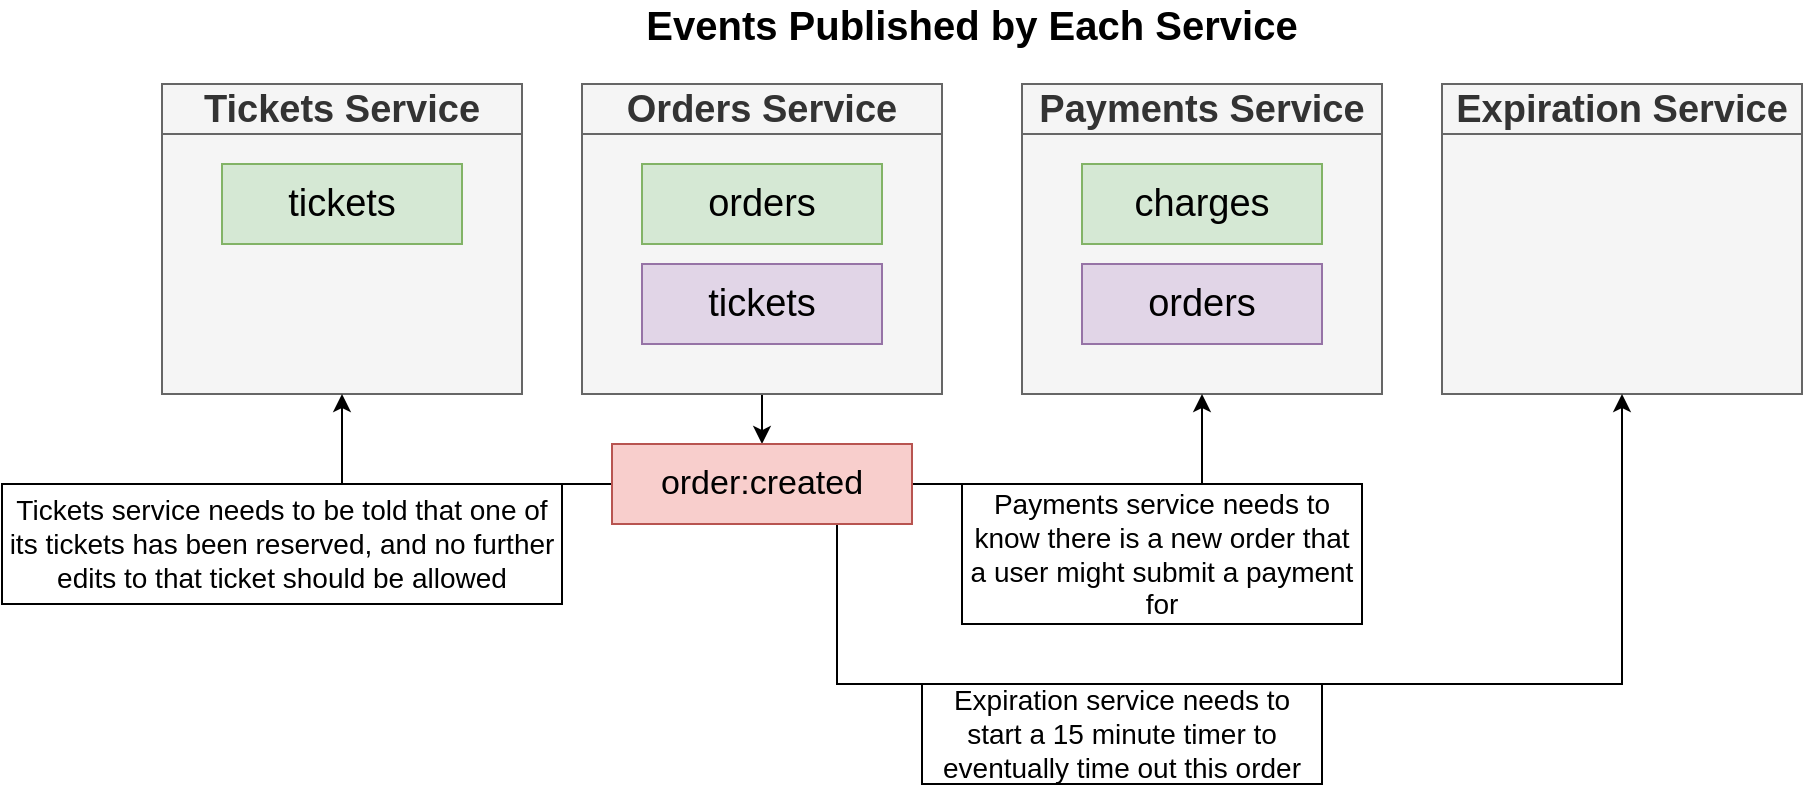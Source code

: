 <mxfile version="13.0.4" type="github">
  <diagram id="_OgnPNasMEZivwnT4MXi" name="01 - expiration">
    <mxGraphModel dx="910" dy="448" grid="1" gridSize="10" guides="1" tooltips="1" connect="1" arrows="1" fold="1" page="1" pageScale="1" pageWidth="1920" pageHeight="1200" math="0" shadow="0">
      <root>
        <mxCell id="0" />
        <mxCell id="1" parent="0" />
        <mxCell id="RuMmO5bfMK2gbvoes_O5-1" value="Tickets Service" style="rounded=0;whiteSpace=wrap;html=1;fontSize=19;fillColor=#f5f5f5;strokeColor=#666666;fontColor=#333333;fontStyle=1" vertex="1" parent="1">
          <mxGeometry x="700" y="180" width="180" height="25" as="geometry" />
        </mxCell>
        <mxCell id="RuMmO5bfMK2gbvoes_O5-2" value="" style="rounded=0;whiteSpace=wrap;html=1;fontSize=22;fillColor=#f5f5f5;strokeColor=#666666;fontColor=#333333;fontStyle=1" vertex="1" parent="1">
          <mxGeometry x="700" y="205" width="180" height="130" as="geometry" />
        </mxCell>
        <mxCell id="RuMmO5bfMK2gbvoes_O5-3" value="Orders Service" style="rounded=0;whiteSpace=wrap;html=1;fontSize=19;fillColor=#f5f5f5;strokeColor=#666666;fontColor=#333333;fontStyle=1" vertex="1" parent="1">
          <mxGeometry x="910" y="180" width="180" height="25" as="geometry" />
        </mxCell>
        <mxCell id="RuMmO5bfMK2gbvoes_O5-4" style="edgeStyle=orthogonalEdgeStyle;rounded=0;orthogonalLoop=1;jettySize=auto;html=1;exitX=0.5;exitY=1;exitDx=0;exitDy=0;fontSize=17;" edge="1" parent="1" source="RuMmO5bfMK2gbvoes_O5-5" target="RuMmO5bfMK2gbvoes_O5-18">
          <mxGeometry relative="1" as="geometry" />
        </mxCell>
        <mxCell id="RuMmO5bfMK2gbvoes_O5-5" value="" style="rounded=0;whiteSpace=wrap;html=1;fontSize=22;fillColor=#f5f5f5;strokeColor=#666666;fontColor=#333333;fontStyle=1" vertex="1" parent="1">
          <mxGeometry x="910" y="205" width="180" height="130" as="geometry" />
        </mxCell>
        <mxCell id="RuMmO5bfMK2gbvoes_O5-6" value="Expiration Service" style="rounded=0;whiteSpace=wrap;html=1;fontSize=19;fillColor=#f5f5f5;strokeColor=#666666;fontColor=#333333;fontStyle=1" vertex="1" parent="1">
          <mxGeometry x="1340" y="180" width="180" height="25" as="geometry" />
        </mxCell>
        <mxCell id="RuMmO5bfMK2gbvoes_O5-7" value="" style="rounded=0;whiteSpace=wrap;html=1;fontSize=22;fillColor=#f5f5f5;strokeColor=#666666;fontColor=#333333;fontStyle=1" vertex="1" parent="1">
          <mxGeometry x="1340" y="205" width="180" height="130" as="geometry" />
        </mxCell>
        <mxCell id="RuMmO5bfMK2gbvoes_O5-8" value="Payments Service" style="rounded=0;whiteSpace=wrap;html=1;fontSize=19;fillColor=#f5f5f5;strokeColor=#666666;fontColor=#333333;fontStyle=1" vertex="1" parent="1">
          <mxGeometry x="1130" y="180" width="180" height="25" as="geometry" />
        </mxCell>
        <mxCell id="RuMmO5bfMK2gbvoes_O5-9" value="" style="rounded=0;whiteSpace=wrap;html=1;fontSize=22;fillColor=#f5f5f5;strokeColor=#666666;fontColor=#333333;fontStyle=1" vertex="1" parent="1">
          <mxGeometry x="1130" y="205" width="180" height="130" as="geometry" />
        </mxCell>
        <mxCell id="RuMmO5bfMK2gbvoes_O5-10" value="tickets" style="rounded=0;whiteSpace=wrap;html=1;fontSize=19;fillColor=#d5e8d4;strokeColor=#82b366;" vertex="1" parent="1">
          <mxGeometry x="730" y="220" width="120" height="40" as="geometry" />
        </mxCell>
        <mxCell id="RuMmO5bfMK2gbvoes_O5-11" value="orders" style="rounded=0;whiteSpace=wrap;html=1;fontSize=19;fillColor=#d5e8d4;strokeColor=#82b366;" vertex="1" parent="1">
          <mxGeometry x="940" y="220" width="120" height="40" as="geometry" />
        </mxCell>
        <mxCell id="RuMmO5bfMK2gbvoes_O5-12" value="tickets" style="rounded=0;whiteSpace=wrap;html=1;fontSize=19;fillColor=#e1d5e7;strokeColor=#9673a6;" vertex="1" parent="1">
          <mxGeometry x="940" y="270" width="120" height="40" as="geometry" />
        </mxCell>
        <mxCell id="RuMmO5bfMK2gbvoes_O5-13" value="charges" style="rounded=0;whiteSpace=wrap;html=1;fontSize=19;fillColor=#d5e8d4;strokeColor=#82b366;" vertex="1" parent="1">
          <mxGeometry x="1160" y="220" width="120" height="40" as="geometry" />
        </mxCell>
        <mxCell id="RuMmO5bfMK2gbvoes_O5-14" value="orders" style="rounded=0;whiteSpace=wrap;html=1;fontSize=19;fillColor=#e1d5e7;strokeColor=#9673a6;" vertex="1" parent="1">
          <mxGeometry x="1160" y="270" width="120" height="40" as="geometry" />
        </mxCell>
        <mxCell id="RuMmO5bfMK2gbvoes_O5-15" style="edgeStyle=orthogonalEdgeStyle;rounded=0;orthogonalLoop=1;jettySize=auto;html=1;exitX=0;exitY=0.5;exitDx=0;exitDy=0;entryX=0.5;entryY=1;entryDx=0;entryDy=0;fontSize=14;" edge="1" parent="1" source="RuMmO5bfMK2gbvoes_O5-18" target="RuMmO5bfMK2gbvoes_O5-2">
          <mxGeometry relative="1" as="geometry" />
        </mxCell>
        <mxCell id="RuMmO5bfMK2gbvoes_O5-16" style="edgeStyle=orthogonalEdgeStyle;rounded=0;orthogonalLoop=1;jettySize=auto;html=1;exitX=1;exitY=0.5;exitDx=0;exitDy=0;entryX=0.5;entryY=1;entryDx=0;entryDy=0;fontSize=14;" edge="1" parent="1" source="RuMmO5bfMK2gbvoes_O5-18" target="RuMmO5bfMK2gbvoes_O5-9">
          <mxGeometry relative="1" as="geometry" />
        </mxCell>
        <mxCell id="RuMmO5bfMK2gbvoes_O5-17" style="edgeStyle=orthogonalEdgeStyle;rounded=0;orthogonalLoop=1;jettySize=auto;html=1;exitX=0.75;exitY=1;exitDx=0;exitDy=0;fontSize=14;" edge="1" parent="1" source="RuMmO5bfMK2gbvoes_O5-18" target="RuMmO5bfMK2gbvoes_O5-7">
          <mxGeometry relative="1" as="geometry">
            <Array as="points">
              <mxPoint x="1037" y="480" />
              <mxPoint x="1430" y="480" />
            </Array>
          </mxGeometry>
        </mxCell>
        <mxCell id="RuMmO5bfMK2gbvoes_O5-18" value="order:created" style="rounded=0;whiteSpace=wrap;html=1;fontSize=17;fillColor=#f8cecc;strokeColor=#b85450;" vertex="1" parent="1">
          <mxGeometry x="925" y="360" width="150" height="40" as="geometry" />
        </mxCell>
        <mxCell id="RuMmO5bfMK2gbvoes_O5-19" value="Events Published by Each Service" style="text;html=1;strokeColor=none;fillColor=none;align=center;verticalAlign=middle;whiteSpace=wrap;rounded=0;fontSize=20;fontStyle=1" vertex="1" parent="1">
          <mxGeometry x="925" y="140" width="360" height="20" as="geometry" />
        </mxCell>
        <mxCell id="RuMmO5bfMK2gbvoes_O5-20" value="Tickets service needs to be told that one of its tickets has been reserved, and no further edits to that ticket should be allowed" style="rounded=0;whiteSpace=wrap;html=1;fontSize=14;" vertex="1" parent="1">
          <mxGeometry x="620" y="380" width="280" height="60" as="geometry" />
        </mxCell>
        <mxCell id="RuMmO5bfMK2gbvoes_O5-21" value="Payments service needs to know there is a new order that a user might submit a payment for" style="rounded=0;whiteSpace=wrap;html=1;fontSize=14;" vertex="1" parent="1">
          <mxGeometry x="1100" y="380" width="200" height="70" as="geometry" />
        </mxCell>
        <mxCell id="RuMmO5bfMK2gbvoes_O5-22" value="Expiration service needs to start a 15 minute timer to eventually time out this order" style="rounded=0;whiteSpace=wrap;html=1;fontSize=14;" vertex="1" parent="1">
          <mxGeometry x="1080" y="480" width="200" height="50" as="geometry" />
        </mxCell>
      </root>
    </mxGraphModel>
  </diagram>
</mxfile>
